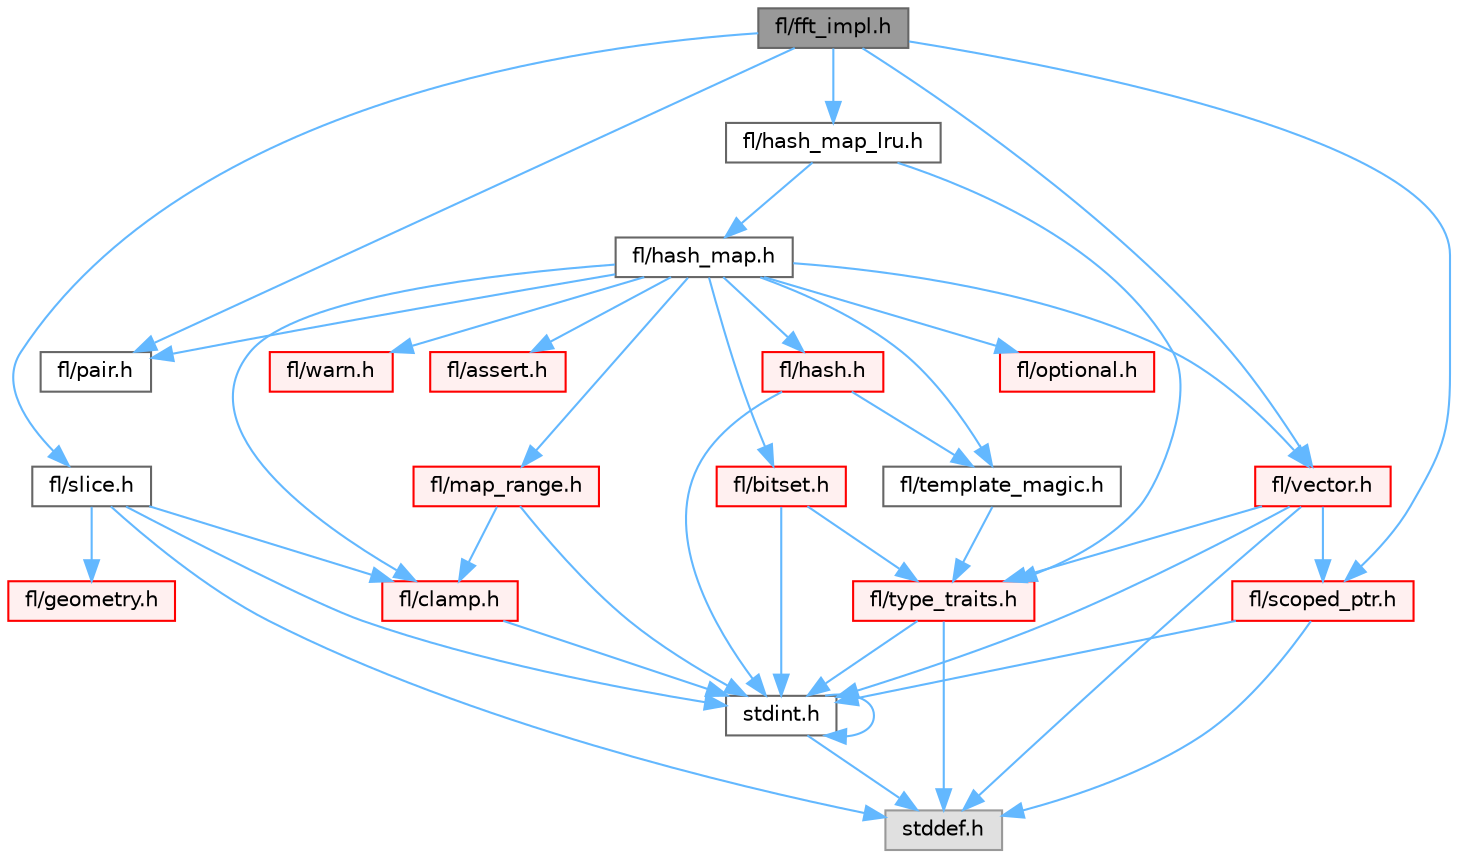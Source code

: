 digraph "fl/fft_impl.h"
{
 // INTERACTIVE_SVG=YES
 // LATEX_PDF_SIZE
  bgcolor="transparent";
  edge [fontname=Helvetica,fontsize=10,labelfontname=Helvetica,labelfontsize=10];
  node [fontname=Helvetica,fontsize=10,shape=box,height=0.2,width=0.4];
  Node1 [id="Node000001",label="fl/fft_impl.h",height=0.2,width=0.4,color="gray40", fillcolor="grey60", style="filled", fontcolor="black",tooltip=" "];
  Node1 -> Node2 [id="edge1_Node000001_Node000002",color="steelblue1",style="solid",tooltip=" "];
  Node2 [id="Node000002",label="fl/hash_map_lru.h",height=0.2,width=0.4,color="grey40", fillcolor="white", style="filled",URL="$dd/d0c/hash__map__lru_8h.html",tooltip=" "];
  Node2 -> Node3 [id="edge2_Node000002_Node000003",color="steelblue1",style="solid",tooltip=" "];
  Node3 [id="Node000003",label="fl/hash_map.h",height=0.2,width=0.4,color="grey40", fillcolor="white", style="filled",URL="$d6/d13/hash__map_8h.html",tooltip=" "];
  Node3 -> Node4 [id="edge3_Node000003_Node000004",color="steelblue1",style="solid",tooltip=" "];
  Node4 [id="Node000004",label="fl/assert.h",height=0.2,width=0.4,color="red", fillcolor="#FFF0F0", style="filled",URL="$dc/da7/assert_8h.html",tooltip=" "];
  Node3 -> Node6 [id="edge4_Node000003_Node000006",color="steelblue1",style="solid",tooltip=" "];
  Node6 [id="Node000006",label="fl/bitset.h",height=0.2,width=0.4,color="red", fillcolor="#FFF0F0", style="filled",URL="$d1/d69/bitset_8h.html",tooltip=" "];
  Node6 -> Node22 [id="edge5_Node000006_Node000022",color="steelblue1",style="solid",tooltip=" "];
  Node22 [id="Node000022",label="fl/type_traits.h",height=0.2,width=0.4,color="red", fillcolor="#FFF0F0", style="filled",URL="$df/d63/type__traits_8h.html",tooltip=" "];
  Node22 -> Node9 [id="edge6_Node000022_Node000009",color="steelblue1",style="solid",tooltip=" "];
  Node9 [id="Node000009",label="stddef.h",height=0.2,width=0.4,color="grey60", fillcolor="#E0E0E0", style="filled",tooltip=" "];
  Node22 -> Node8 [id="edge7_Node000022_Node000008",color="steelblue1",style="solid",tooltip=" "];
  Node8 [id="Node000008",label="stdint.h",height=0.2,width=0.4,color="grey40", fillcolor="white", style="filled",URL="$df/dd8/stdint_8h.html",tooltip=" "];
  Node8 -> Node9 [id="edge8_Node000008_Node000009",color="steelblue1",style="solid",tooltip=" "];
  Node8 -> Node8 [id="edge9_Node000008_Node000008",color="steelblue1",style="solid",tooltip=" "];
  Node6 -> Node8 [id="edge10_Node000006_Node000008",color="steelblue1",style="solid",tooltip=" "];
  Node3 -> Node14 [id="edge11_Node000003_Node000014",color="steelblue1",style="solid",tooltip=" "];
  Node14 [id="Node000014",label="fl/clamp.h",height=0.2,width=0.4,color="red", fillcolor="#FFF0F0", style="filled",URL="$d6/dd3/clamp_8h.html",tooltip=" "];
  Node14 -> Node8 [id="edge12_Node000014_Node000008",color="steelblue1",style="solid",tooltip=" "];
  Node3 -> Node28 [id="edge13_Node000003_Node000028",color="steelblue1",style="solid",tooltip=" "];
  Node28 [id="Node000028",label="fl/hash.h",height=0.2,width=0.4,color="red", fillcolor="#FFF0F0", style="filled",URL="$db/dfb/hash_8h.html",tooltip=" "];
  Node28 -> Node21 [id="edge14_Node000028_Node000021",color="steelblue1",style="solid",tooltip=" "];
  Node21 [id="Node000021",label="fl/template_magic.h",height=0.2,width=0.4,color="grey40", fillcolor="white", style="filled",URL="$d8/d0c/template__magic_8h.html",tooltip=" "];
  Node21 -> Node22 [id="edge15_Node000021_Node000022",color="steelblue1",style="solid",tooltip=" "];
  Node28 -> Node8 [id="edge16_Node000028_Node000008",color="steelblue1",style="solid",tooltip=" "];
  Node3 -> Node16 [id="edge17_Node000003_Node000016",color="steelblue1",style="solid",tooltip=" "];
  Node16 [id="Node000016",label="fl/map_range.h",height=0.2,width=0.4,color="red", fillcolor="#FFF0F0", style="filled",URL="$d1/d47/map__range_8h.html",tooltip=" "];
  Node16 -> Node8 [id="edge18_Node000016_Node000008",color="steelblue1",style="solid",tooltip=" "];
  Node16 -> Node14 [id="edge19_Node000016_Node000014",color="steelblue1",style="solid",tooltip=" "];
  Node3 -> Node29 [id="edge20_Node000003_Node000029",color="steelblue1",style="solid",tooltip=" "];
  Node29 [id="Node000029",label="fl/optional.h",height=0.2,width=0.4,color="red", fillcolor="#FFF0F0", style="filled",URL="$dc/d62/optional_8h.html",tooltip=" "];
  Node3 -> Node30 [id="edge21_Node000003_Node000030",color="steelblue1",style="solid",tooltip=" "];
  Node30 [id="Node000030",label="fl/pair.h",height=0.2,width=0.4,color="grey40", fillcolor="white", style="filled",URL="$d3/d41/pair_8h.html",tooltip=" "];
  Node3 -> Node21 [id="edge22_Node000003_Node000021",color="steelblue1",style="solid",tooltip=" "];
  Node3 -> Node23 [id="edge23_Node000003_Node000023",color="steelblue1",style="solid",tooltip=" "];
  Node23 [id="Node000023",label="fl/vector.h",height=0.2,width=0.4,color="red", fillcolor="#FFF0F0", style="filled",URL="$d6/d68/vector_8h.html",tooltip=" "];
  Node23 -> Node9 [id="edge24_Node000023_Node000009",color="steelblue1",style="solid",tooltip=" "];
  Node23 -> Node8 [id="edge25_Node000023_Node000008",color="steelblue1",style="solid",tooltip=" "];
  Node23 -> Node20 [id="edge26_Node000023_Node000020",color="steelblue1",style="solid",tooltip=" "];
  Node20 [id="Node000020",label="fl/scoped_ptr.h",height=0.2,width=0.4,color="red", fillcolor="#FFF0F0", style="filled",URL="$d0/d44/scoped__ptr_8h.html",tooltip=" "];
  Node20 -> Node9 [id="edge27_Node000020_Node000009",color="steelblue1",style="solid",tooltip=" "];
  Node20 -> Node8 [id="edge28_Node000020_Node000008",color="steelblue1",style="solid",tooltip=" "];
  Node23 -> Node22 [id="edge29_Node000023_Node000022",color="steelblue1",style="solid",tooltip=" "];
  Node3 -> Node31 [id="edge30_Node000003_Node000031",color="steelblue1",style="solid",tooltip=" "];
  Node31 [id="Node000031",label="fl/warn.h",height=0.2,width=0.4,color="red", fillcolor="#FFF0F0", style="filled",URL="$de/d77/warn_8h.html",tooltip=" "];
  Node2 -> Node22 [id="edge31_Node000002_Node000022",color="steelblue1",style="solid",tooltip=" "];
  Node1 -> Node30 [id="edge32_Node000001_Node000030",color="steelblue1",style="solid",tooltip=" "];
  Node1 -> Node20 [id="edge33_Node000001_Node000020",color="steelblue1",style="solid",tooltip=" "];
  Node1 -> Node38 [id="edge34_Node000001_Node000038",color="steelblue1",style="solid",tooltip=" "];
  Node38 [id="Node000038",label="fl/slice.h",height=0.2,width=0.4,color="grey40", fillcolor="white", style="filled",URL="$d0/d48/slice_8h.html",tooltip=" "];
  Node38 -> Node9 [id="edge35_Node000038_Node000009",color="steelblue1",style="solid",tooltip=" "];
  Node38 -> Node8 [id="edge36_Node000038_Node000008",color="steelblue1",style="solid",tooltip=" "];
  Node38 -> Node14 [id="edge37_Node000038_Node000014",color="steelblue1",style="solid",tooltip=" "];
  Node38 -> Node12 [id="edge38_Node000038_Node000012",color="steelblue1",style="solid",tooltip=" "];
  Node12 [id="Node000012",label="fl/geometry.h",height=0.2,width=0.4,color="red", fillcolor="#FFF0F0", style="filled",URL="$d4/d67/geometry_8h.html",tooltip=" "];
  Node1 -> Node23 [id="edge39_Node000001_Node000023",color="steelblue1",style="solid",tooltip=" "];
}

